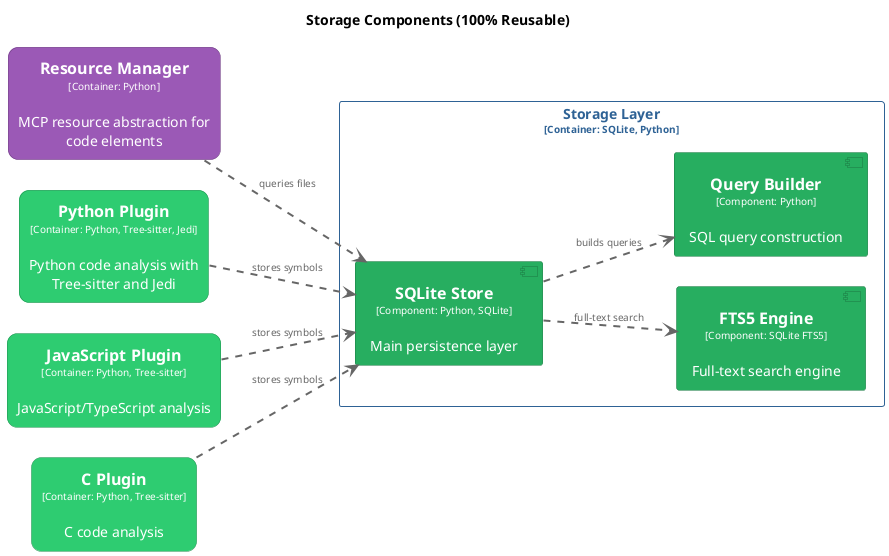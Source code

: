 @startuml
set separator none
title Storage Components (100% Reusable)

left to right direction
skinparam ranksep 60
skinparam nodesep 30

skinparam {
  arrowFontSize 10
  defaultTextAlignment center
  wrapWidth 200
  maxMessageSize 100
}

hide stereotype

skinparam rectangle<<CodeIndexMCPServer.CPlugin>> {
  BackgroundColor #2ecc71
  FontColor #ffffff
  BorderColor #208e4f
  roundCorner 20
  shadowing false
}
skinparam component<<CodeIndexMCPServer.StorageLayer.FTS5Engine>> {
  BackgroundColor #27ae60
  FontColor #ffffff
  BorderColor #1b7943
  shadowing false
}
skinparam rectangle<<CodeIndexMCPServer.JavaScriptPlugin>> {
  BackgroundColor #2ecc71
  FontColor #ffffff
  BorderColor #208e4f
  roundCorner 20
  shadowing false
}
skinparam rectangle<<CodeIndexMCPServer.PythonPlugin>> {
  BackgroundColor #2ecc71
  FontColor #ffffff
  BorderColor #208e4f
  roundCorner 20
  shadowing false
}
skinparam component<<CodeIndexMCPServer.StorageLayer.QueryBuilder>> {
  BackgroundColor #27ae60
  FontColor #ffffff
  BorderColor #1b7943
  shadowing false
}
skinparam rectangle<<CodeIndexMCPServer.ResourceManager>> {
  BackgroundColor #9b59b6
  FontColor #ffffff
  BorderColor #6c3e7f
  roundCorner 20
  shadowing false
}
skinparam component<<CodeIndexMCPServer.StorageLayer.SQLiteStore>> {
  BackgroundColor #27ae60
  FontColor #ffffff
  BorderColor #1b7943
  shadowing false
}
skinparam rectangle<<CodeIndexMCPServer.StorageLayer>> {
  BorderColor #2e6295
  FontColor #2e6295
  shadowing false
}

rectangle "==Resource Manager\n<size:10>[Container: Python]</size>\n\nMCP resource abstraction for code elements" <<CodeIndexMCPServer.ResourceManager>> as CodeIndexMCPServer.ResourceManager
rectangle "==Python Plugin\n<size:10>[Container: Python, Tree-sitter, Jedi]</size>\n\nPython code analysis with Tree-sitter and Jedi" <<CodeIndexMCPServer.PythonPlugin>> as CodeIndexMCPServer.PythonPlugin
rectangle "==JavaScript Plugin\n<size:10>[Container: Python, Tree-sitter]</size>\n\nJavaScript/TypeScript analysis" <<CodeIndexMCPServer.JavaScriptPlugin>> as CodeIndexMCPServer.JavaScriptPlugin
rectangle "==C Plugin\n<size:10>[Container: Python, Tree-sitter]</size>\n\nC code analysis" <<CodeIndexMCPServer.CPlugin>> as CodeIndexMCPServer.CPlugin

rectangle "Storage Layer\n<size:10>[Container: SQLite, Python]</size>" <<CodeIndexMCPServer.StorageLayer>> {
  component "==SQLite Store\n<size:10>[Component: Python, SQLite]</size>\n\nMain persistence layer" <<CodeIndexMCPServer.StorageLayer.SQLiteStore>> as CodeIndexMCPServer.StorageLayer.SQLiteStore
  component "==FTS5 Engine\n<size:10>[Component: SQLite FTS5]</size>\n\nFull-text search engine" <<CodeIndexMCPServer.StorageLayer.FTS5Engine>> as CodeIndexMCPServer.StorageLayer.FTS5Engine
  component "==Query Builder\n<size:10>[Component: Python]</size>\n\nSQL query construction" <<CodeIndexMCPServer.StorageLayer.QueryBuilder>> as CodeIndexMCPServer.StorageLayer.QueryBuilder
}

CodeIndexMCPServer.ResourceManager .[#666666,thickness=2].> CodeIndexMCPServer.StorageLayer.SQLiteStore : "<color:#666666>queries files"
CodeIndexMCPServer.PythonPlugin .[#666666,thickness=2].> CodeIndexMCPServer.StorageLayer.SQLiteStore : "<color:#666666>stores symbols"
CodeIndexMCPServer.JavaScriptPlugin .[#666666,thickness=2].> CodeIndexMCPServer.StorageLayer.SQLiteStore : "<color:#666666>stores symbols"
CodeIndexMCPServer.CPlugin .[#666666,thickness=2].> CodeIndexMCPServer.StorageLayer.SQLiteStore : "<color:#666666>stores symbols"
CodeIndexMCPServer.StorageLayer.SQLiteStore .[#666666,thickness=2].> CodeIndexMCPServer.StorageLayer.FTS5Engine : "<color:#666666>full-text search"
CodeIndexMCPServer.StorageLayer.SQLiteStore .[#666666,thickness=2].> CodeIndexMCPServer.StorageLayer.QueryBuilder : "<color:#666666>builds queries"
@enduml